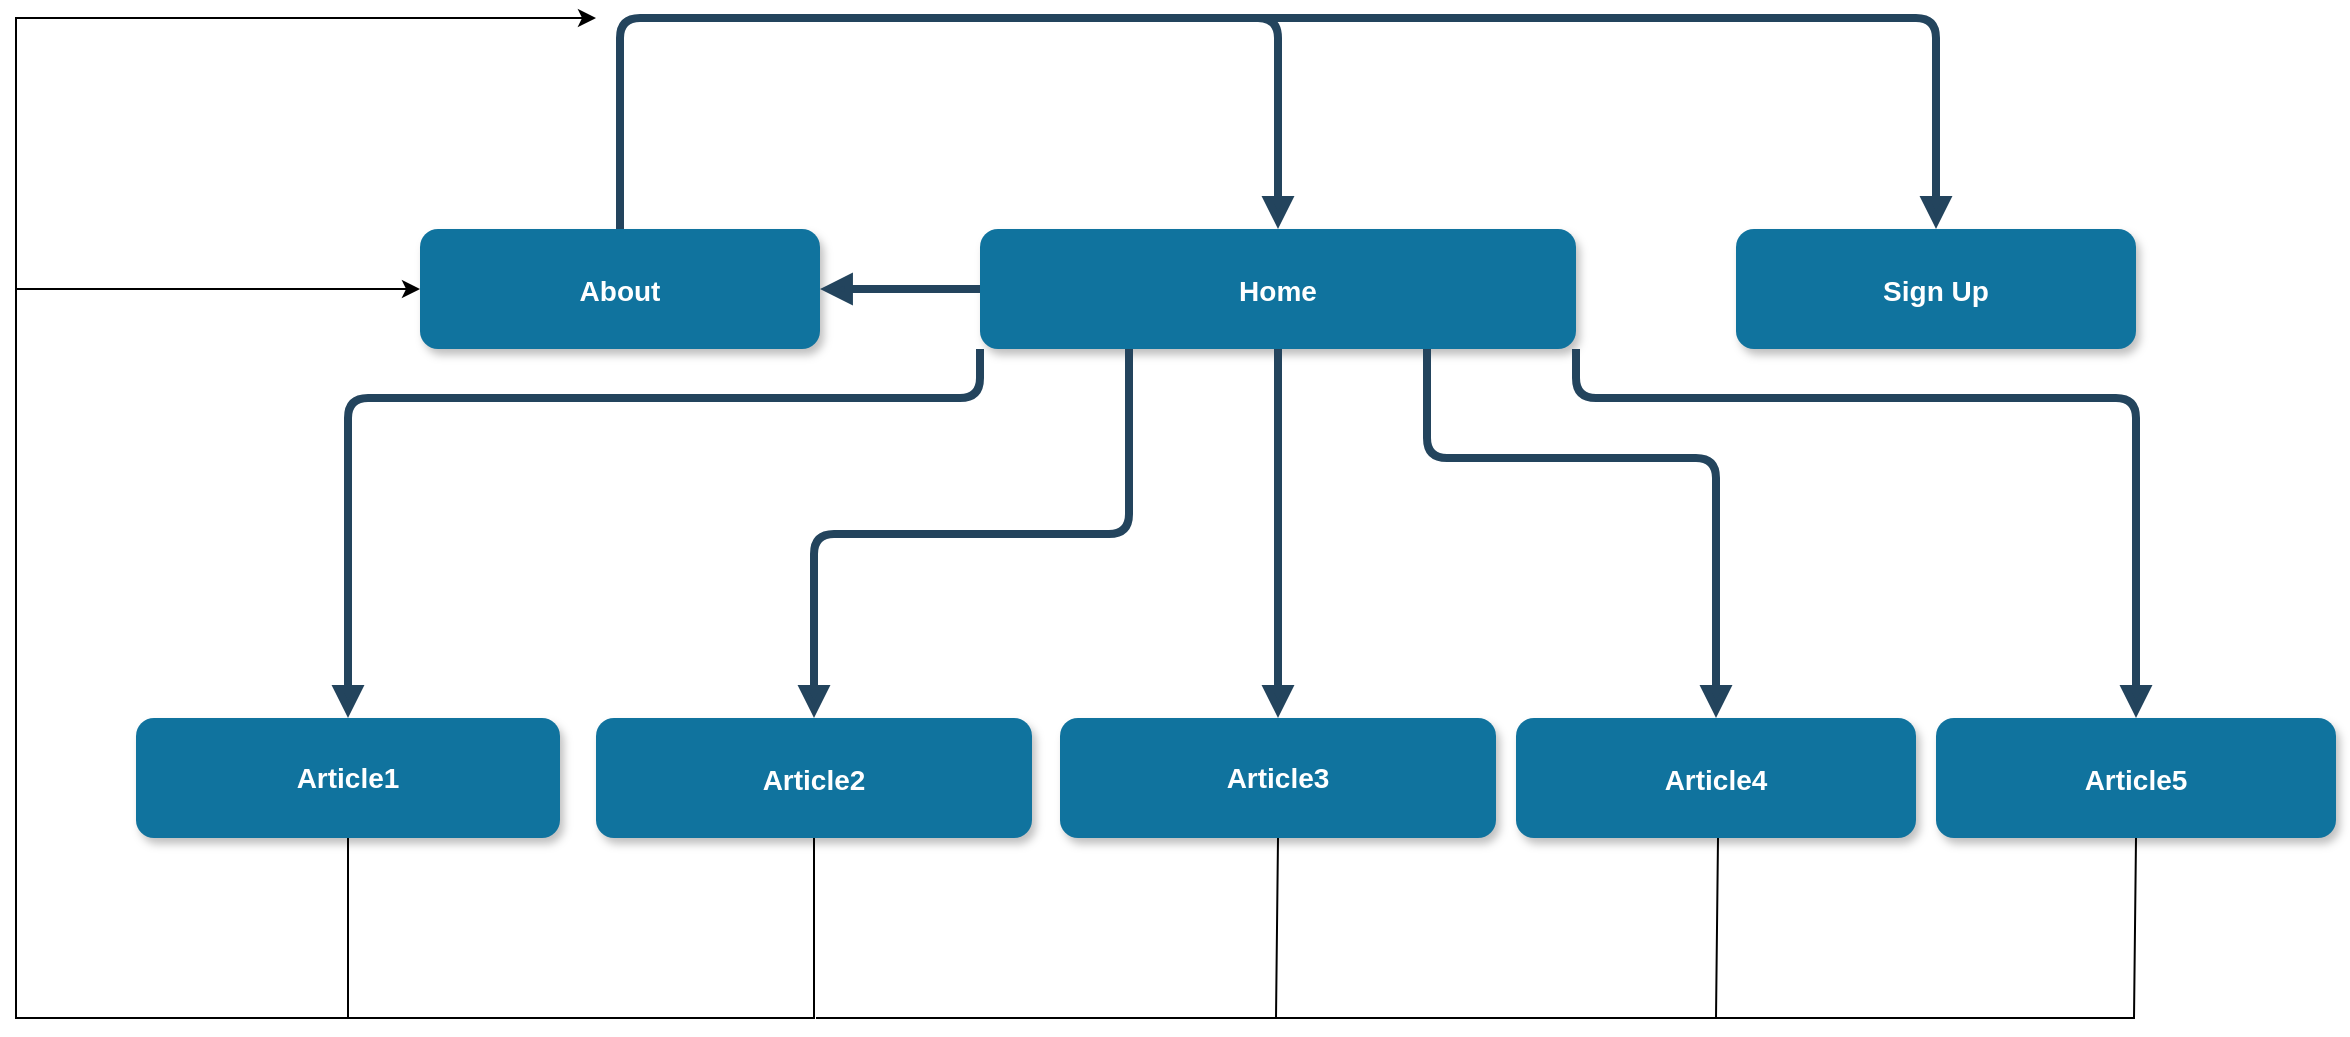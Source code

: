 <mxfile version="22.0.2" type="device">
  <diagram name="Page-1" id="97916047-d0de-89f5-080d-49f4d83e522f">
    <mxGraphModel dx="1569" dy="834" grid="1" gridSize="10" guides="1" tooltips="1" connect="1" arrows="1" fold="1" page="1" pageScale="1.5" pageWidth="1169" pageHeight="827" background="none" math="0" shadow="0">
      <root>
        <mxCell id="0" />
        <mxCell id="1" parent="0" />
        <mxCell id="2" value="Home" style="rounded=1;fillColor=#10739E;strokeColor=none;shadow=1;gradientColor=none;fontStyle=1;fontColor=#FFFFFF;fontSize=14;" parent="1" vertex="1">
          <mxGeometry x="672" y="205.5" width="298" height="60" as="geometry" />
        </mxCell>
        <mxCell id="3" value="Article2" style="rounded=1;fillColor=#10739E;strokeColor=none;shadow=1;gradientColor=none;fontStyle=1;fontColor=#FFFFFF;fontSize=14;" parent="1" vertex="1">
          <mxGeometry x="480" y="450" width="218" height="60" as="geometry" />
        </mxCell>
        <mxCell id="7" value="Article4" style="rounded=1;fillColor=#10739E;strokeColor=none;shadow=1;gradientColor=none;fontStyle=1;fontColor=#FFFFFF;fontSize=14;" parent="1" vertex="1">
          <mxGeometry x="940" y="450" width="200" height="60" as="geometry" />
        </mxCell>
        <mxCell id="29" value="" style="edgeStyle=elbowEdgeStyle;elbow=vertical;strokeWidth=4;endArrow=block;endFill=1;fontStyle=1;strokeColor=#23445D;exitX=0.25;exitY=1;exitDx=0;exitDy=0;" parent="1" source="2" target="3" edge="1">
          <mxGeometry x="22" y="165.5" width="100" height="100" as="geometry">
            <mxPoint x="733" y="280" as="sourcePoint" />
            <mxPoint x="122" y="165.5" as="targetPoint" />
            <Array as="points" />
          </mxGeometry>
        </mxCell>
        <mxCell id="30" value="" style="edgeStyle=elbowEdgeStyle;elbow=vertical;strokeWidth=4;endArrow=block;endFill=1;fontStyle=1;strokeColor=#23445D;exitX=1;exitY=1;exitDx=0;exitDy=0;entryX=0.5;entryY=0;entryDx=0;entryDy=0;" parent="1" source="2" target="cNoAZgsKbpzojy_Ldfl7-73" edge="1">
          <mxGeometry x="22" y="165.5" width="100" height="100" as="geometry">
            <mxPoint x="900" y="270" as="sourcePoint" />
            <mxPoint x="1240" y="320" as="targetPoint" />
            <Array as="points">
              <mxPoint x="1110" y="290" />
            </Array>
          </mxGeometry>
        </mxCell>
        <mxCell id="34" value="" style="edgeStyle=elbowEdgeStyle;elbow=vertical;strokeWidth=4;endArrow=block;endFill=1;fontStyle=1;strokeColor=#23445D;exitX=0.75;exitY=1;exitDx=0;exitDy=0;entryX=0.5;entryY=0;entryDx=0;entryDy=0;" parent="1" source="2" target="7" edge="1">
          <mxGeometry x="22" y="165.5" width="100" height="100" as="geometry">
            <mxPoint x="22" y="265.5" as="sourcePoint" />
            <mxPoint x="382" y="625.5" as="targetPoint" />
            <Array as="points">
              <mxPoint x="960" y="320" />
              <mxPoint x="552" y="555.5" />
            </Array>
          </mxGeometry>
        </mxCell>
        <mxCell id="cNoAZgsKbpzojy_Ldfl7-81" style="edgeStyle=orthogonalEdgeStyle;rounded=7;orthogonalLoop=8;jettySize=auto;html=1;entryX=0;entryY=0.5;entryDx=0;entryDy=0;exitX=0.5;exitY=1;exitDx=0;exitDy=0;" edge="1" parent="1" source="cNoAZgsKbpzojy_Ldfl7-55" target="cNoAZgsKbpzojy_Ldfl7-63">
          <mxGeometry relative="1" as="geometry">
            <Array as="points">
              <mxPoint x="356" y="600" />
              <mxPoint x="190" y="600" />
              <mxPoint x="190" y="236" />
            </Array>
          </mxGeometry>
        </mxCell>
        <mxCell id="cNoAZgsKbpzojy_Ldfl7-55" value="Article1" style="whiteSpace=wrap;html=1;fontSize=14;fillColor=#10739E;strokeColor=none;fontColor=#FFFFFF;rounded=1;shadow=1;gradientColor=none;fontStyle=1;" vertex="1" parent="1">
          <mxGeometry x="250" y="450" width="212" height="60" as="geometry" />
        </mxCell>
        <mxCell id="cNoAZgsKbpzojy_Ldfl7-59" value="Article3" style="whiteSpace=wrap;html=1;fontSize=14;fillColor=#10739E;strokeColor=none;fontColor=#FFFFFF;rounded=1;shadow=1;gradientColor=none;fontStyle=1;" vertex="1" parent="1">
          <mxGeometry x="712" y="450" width="218" height="60" as="geometry" />
        </mxCell>
        <mxCell id="cNoAZgsKbpzojy_Ldfl7-61" value="" style="edgeStyle=elbowEdgeStyle;elbow=vertical;strokeWidth=4;endArrow=block;endFill=1;fontStyle=1;strokeColor=#23445D;entryX=0.5;entryY=0;entryDx=0;entryDy=0;exitX=0.5;exitY=1;exitDx=0;exitDy=0;" edge="1" parent="1" source="2" target="cNoAZgsKbpzojy_Ldfl7-59">
          <mxGeometry x="22" y="165.5" width="100" height="100" as="geometry">
            <mxPoint x="830" y="265.5" as="sourcePoint" />
            <mxPoint x="1000" y="320" as="targetPoint" />
          </mxGeometry>
        </mxCell>
        <mxCell id="cNoAZgsKbpzojy_Ldfl7-62" value="" style="edgeStyle=elbowEdgeStyle;elbow=vertical;strokeWidth=4;endArrow=block;endFill=1;fontStyle=1;strokeColor=#23445D;entryX=0.5;entryY=0;entryDx=0;entryDy=0;exitX=0;exitY=1;exitDx=0;exitDy=0;" edge="1" parent="1" source="2" target="cNoAZgsKbpzojy_Ldfl7-55">
          <mxGeometry x="22" y="165.5" width="100" height="100" as="geometry">
            <mxPoint x="730" y="265.5" as="sourcePoint" />
            <mxPoint x="919" y="346" as="targetPoint" />
            <Array as="points">
              <mxPoint x="520" y="290" />
            </Array>
          </mxGeometry>
        </mxCell>
        <mxCell id="cNoAZgsKbpzojy_Ldfl7-63" value="About" style="rounded=1;fillColor=#10739E;strokeColor=none;shadow=1;gradientColor=none;fontStyle=1;fontColor=#FFFFFF;fontSize=14;" vertex="1" parent="1">
          <mxGeometry x="392" y="205.5" width="200" height="60" as="geometry" />
        </mxCell>
        <mxCell id="cNoAZgsKbpzojy_Ldfl7-65" value="Sign Up" style="rounded=1;fillColor=#10739E;strokeColor=none;shadow=1;gradientColor=none;fontStyle=1;fontColor=#FFFFFF;fontSize=14;" vertex="1" parent="1">
          <mxGeometry x="1050" y="205.5" width="200" height="60" as="geometry" />
        </mxCell>
        <mxCell id="cNoAZgsKbpzojy_Ldfl7-67" value="" style="edgeStyle=elbowEdgeStyle;elbow=vertical;strokeWidth=4;endArrow=block;endFill=1;fontStyle=1;strokeColor=#23445D;exitX=0;exitY=0.5;exitDx=0;exitDy=0;entryX=1;entryY=0.5;entryDx=0;entryDy=0;" edge="1" parent="1" source="2" target="cNoAZgsKbpzojy_Ldfl7-63">
          <mxGeometry x="22" y="165.5" width="100" height="100" as="geometry">
            <mxPoint x="623" y="120" as="sourcePoint" />
            <mxPoint x="622" y="200" as="targetPoint" />
          </mxGeometry>
        </mxCell>
        <mxCell id="cNoAZgsKbpzojy_Ldfl7-68" value="" style="edgeStyle=elbowEdgeStyle;elbow=vertical;strokeWidth=4;endArrow=block;endFill=1;fontStyle=1;strokeColor=#23445D;exitX=0.5;exitY=0;exitDx=0;exitDy=0;entryX=0.5;entryY=0;entryDx=0;entryDy=0;" edge="1" parent="1" source="cNoAZgsKbpzojy_Ldfl7-63" target="2">
          <mxGeometry x="22" y="165.5" width="100" height="100" as="geometry">
            <mxPoint x="610" y="120" as="sourcePoint" />
            <mxPoint x="609" y="200" as="targetPoint" />
            <Array as="points">
              <mxPoint x="630" y="100" />
            </Array>
          </mxGeometry>
        </mxCell>
        <mxCell id="cNoAZgsKbpzojy_Ldfl7-70" value="" style="edgeStyle=elbowEdgeStyle;elbow=vertical;strokeWidth=4;endArrow=block;endFill=1;fontStyle=1;strokeColor=#23445D;entryX=0.5;entryY=0;entryDx=0;entryDy=0;" edge="1" parent="1" target="cNoAZgsKbpzojy_Ldfl7-65">
          <mxGeometry x="22" y="165.5" width="100" height="100" as="geometry">
            <mxPoint x="770" y="100" as="sourcePoint" />
            <mxPoint x="879" y="180" as="targetPoint" />
            <Array as="points">
              <mxPoint x="830" y="100" />
            </Array>
          </mxGeometry>
        </mxCell>
        <mxCell id="cNoAZgsKbpzojy_Ldfl7-73" value="Article5" style="rounded=1;fillColor=#10739E;strokeColor=none;shadow=1;gradientColor=none;fontStyle=1;fontColor=#FFFFFF;fontSize=14;" vertex="1" parent="1">
          <mxGeometry x="1150" y="450" width="200" height="60" as="geometry" />
        </mxCell>
        <mxCell id="cNoAZgsKbpzojy_Ldfl7-82" value="" style="endArrow=none;html=1;rounded=0;entryX=0.5;entryY=1;entryDx=0;entryDy=0;" edge="1" parent="1" target="3">
          <mxGeometry width="50" height="50" relative="1" as="geometry">
            <mxPoint x="350" y="600" as="sourcePoint" />
            <mxPoint x="580" y="660" as="targetPoint" />
            <Array as="points">
              <mxPoint x="589" y="600" />
            </Array>
          </mxGeometry>
        </mxCell>
        <mxCell id="cNoAZgsKbpzojy_Ldfl7-83" value="" style="endArrow=none;html=1;rounded=0;entryX=0.5;entryY=1;entryDx=0;entryDy=0;" edge="1" parent="1" target="cNoAZgsKbpzojy_Ldfl7-59">
          <mxGeometry width="50" height="50" relative="1" as="geometry">
            <mxPoint x="590" y="600" as="sourcePoint" />
            <mxPoint x="829" y="540" as="targetPoint" />
            <Array as="points">
              <mxPoint x="710" y="600" />
              <mxPoint x="820" y="600" />
            </Array>
          </mxGeometry>
        </mxCell>
        <mxCell id="cNoAZgsKbpzojy_Ldfl7-84" value="" style="endArrow=none;html=1;rounded=0;entryX=0.5;entryY=1;entryDx=0;entryDy=0;" edge="1" parent="1">
          <mxGeometry width="50" height="50" relative="1" as="geometry">
            <mxPoint x="1019" y="600" as="sourcePoint" />
            <mxPoint x="1250" y="510" as="targetPoint" />
            <Array as="points">
              <mxPoint x="1139" y="600" />
              <mxPoint x="1249" y="600" />
            </Array>
          </mxGeometry>
        </mxCell>
        <mxCell id="cNoAZgsKbpzojy_Ldfl7-85" value="" style="endArrow=none;html=1;rounded=0;entryX=0.5;entryY=1;entryDx=0;entryDy=0;" edge="1" parent="1">
          <mxGeometry width="50" height="50" relative="1" as="geometry">
            <mxPoint x="810" y="600" as="sourcePoint" />
            <mxPoint x="1041" y="510" as="targetPoint" />
            <Array as="points">
              <mxPoint x="930" y="600" />
              <mxPoint x="1040" y="600" />
            </Array>
          </mxGeometry>
        </mxCell>
        <mxCell id="cNoAZgsKbpzojy_Ldfl7-86" value="" style="endArrow=classic;html=1;rounded=0;" edge="1" parent="1">
          <mxGeometry width="50" height="50" relative="1" as="geometry">
            <mxPoint x="190" y="240" as="sourcePoint" />
            <mxPoint x="480" y="100" as="targetPoint" />
            <Array as="points">
              <mxPoint x="190" y="100" />
              <mxPoint x="340" y="100" />
            </Array>
          </mxGeometry>
        </mxCell>
      </root>
    </mxGraphModel>
  </diagram>
</mxfile>
